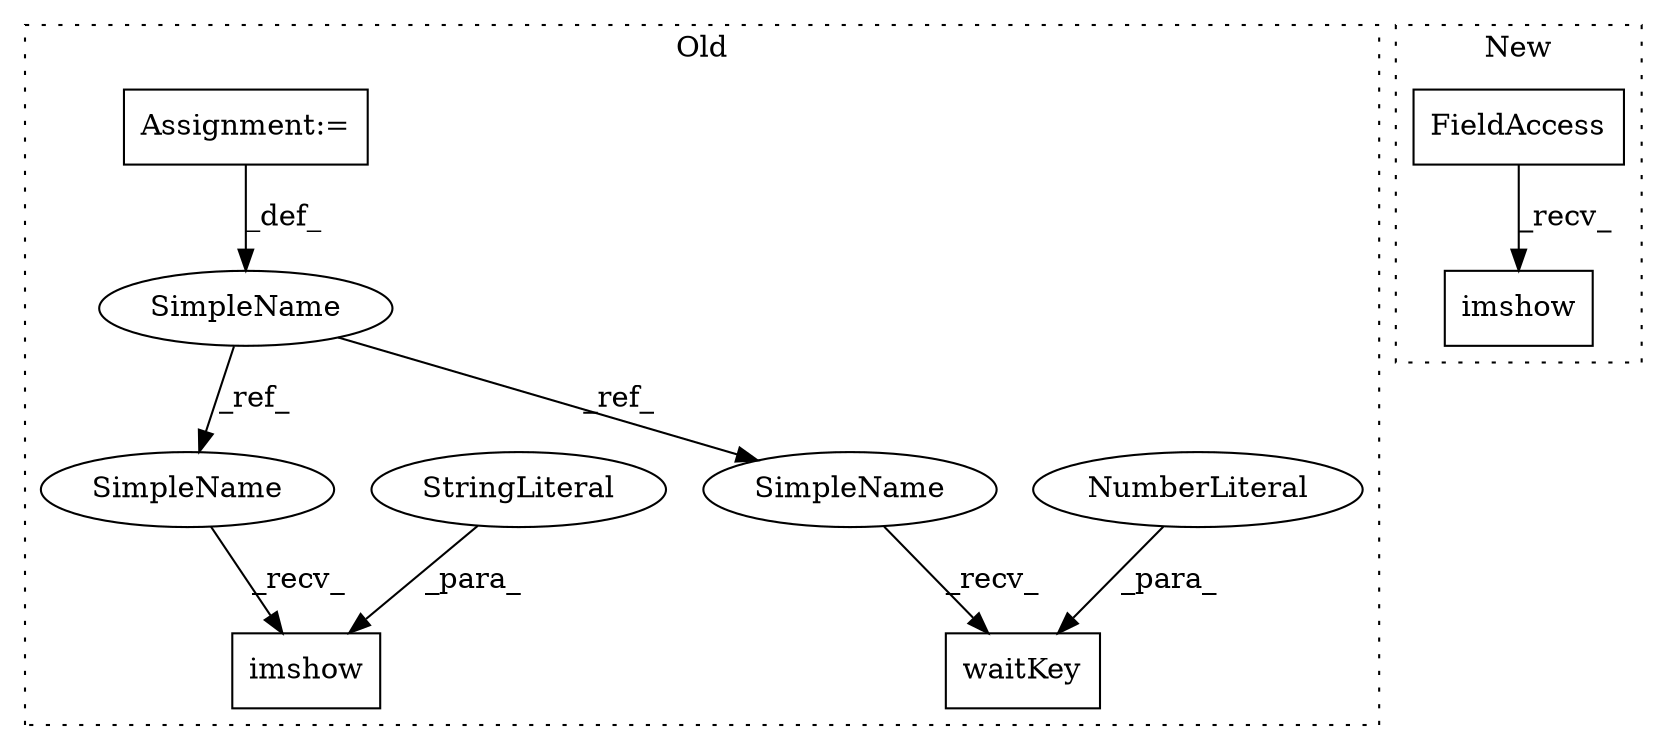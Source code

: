 digraph G {
subgraph cluster0 {
1 [label="waitKey" a="32" s="1017,1026" l="8,1" shape="box"];
3 [label="NumberLiteral" a="34" s="1025" l="1" shape="ellipse"];
5 [label="SimpleName" a="42" s="366" l="3" shape="ellipse"];
6 [label="imshow" a="32" s="960,1004" l="7,1" shape="box"];
7 [label="Assignment:=" a="7" s="366" l="3" shape="box"];
8 [label="StringLiteral" a="45" s="967" l="28" shape="ellipse"];
9 [label="SimpleName" a="42" s="1013" l="3" shape="ellipse"];
10 [label="SimpleName" a="42" s="956" l="3" shape="ellipse"];
label = "Old";
style="dotted";
}
subgraph cluster1 {
2 [label="imshow" a="32" s="1018,1033" l="7,1" shape="box"];
4 [label="FieldAccess" a="22" s="1000" l="10" shape="box"];
label = "New";
style="dotted";
}
3 -> 1 [label="_para_"];
4 -> 2 [label="_recv_"];
5 -> 9 [label="_ref_"];
5 -> 10 [label="_ref_"];
7 -> 5 [label="_def_"];
8 -> 6 [label="_para_"];
9 -> 1 [label="_recv_"];
10 -> 6 [label="_recv_"];
}
